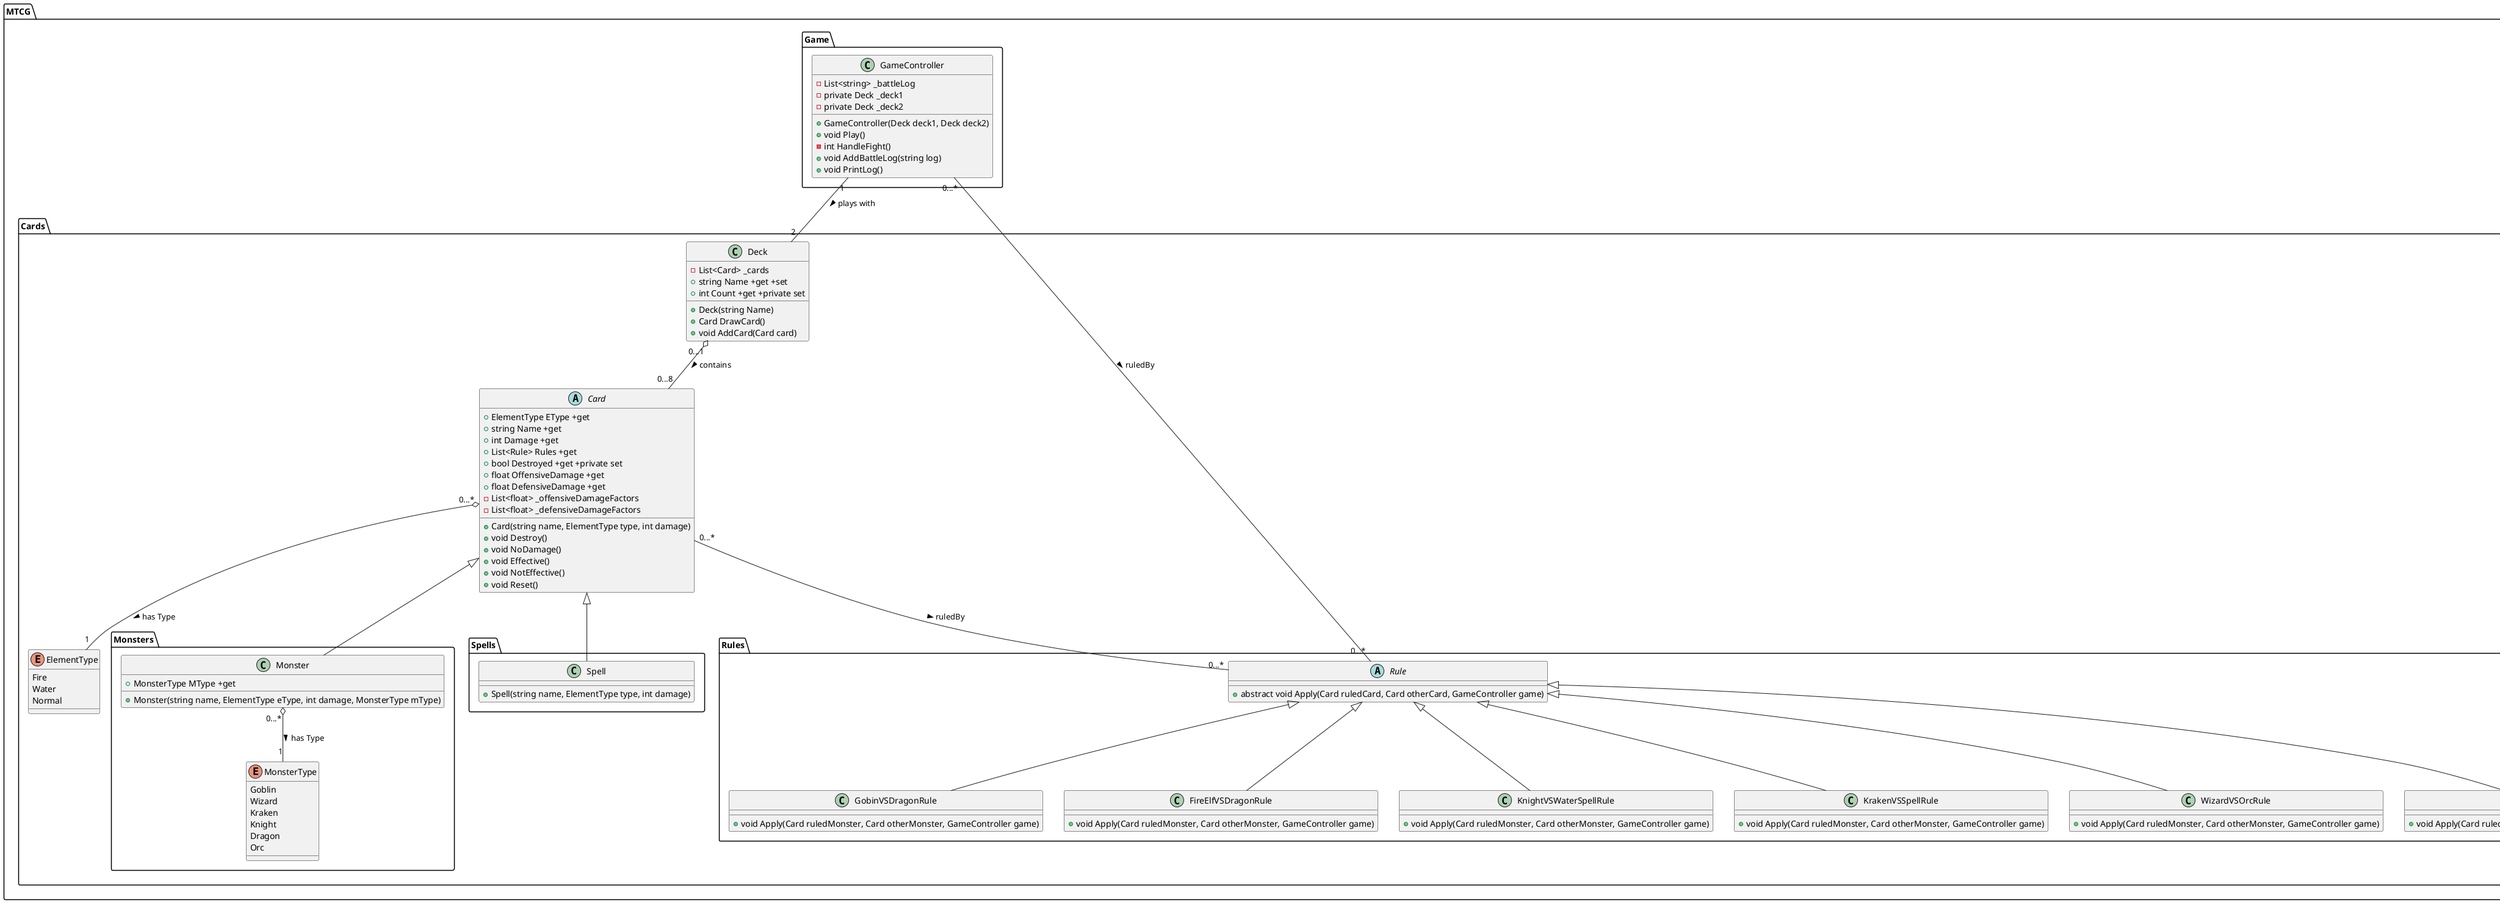 @startuml

    namespace MTCG {
        namespace MTCG.Game {
            class GameController {
                - List<string> _battleLog
                - private Deck _deck1
                - private Deck _deck2
                + GameController(Deck deck1, Deck deck2)
                + void Play()
                - int HandleFight()
                + void AddBattleLog(string log)
                + void PrintLog()
            }
        }

        namespace MTCG.Cards {
            namespace MTCG.Cards.Rules {
                MTCG.Cards.Card "0...*" -- "0...*" Rule : ruledBy >
                MTCG.Game.GameController "0...*" -- "0...*" Rule : ruledBy >
                abstract class Rule {
                    + abstract void Apply(Card ruledCard, Card otherCard, GameController game)
                }

                Rule <|-- GobinVSDragonRule
                class GobinVSDragonRule {
                    + void Apply(Card ruledMonster, Card otherMonster, GameController game)
                }

                Rule <|-- FireElfVSDragonRule
                class FireElfVSDragonRule {
                    + void Apply(Card ruledMonster, Card otherMonster, GameController game)
                }

                Rule <|-- KnightVSWaterSpellRule
                class KnightVSWaterSpellRule {
                    + void Apply(Card ruledMonster, Card otherMonster, GameController game)
                }
                
                Rule <|-- KrakenVSSpellRule
                class KrakenVSSpellRule {
                    + void Apply(Card ruledMonster, Card otherMonster, GameController game)
                }
                
                Rule <|-- WizardVSOrcRule
                class WizardVSOrcRule {
                    + void Apply(Card ruledMonster, Card otherMonster, GameController game)
                }

                Rule <|-- ElementRule
                class ElementRule {
                    + void Apply(Card ruledMonster, Card otherMonster, GameController game)
                }
            }
            class Deck {
                - List<Card> _cards
                {field} + string Name +get +set 
                {field} + int Count +get +private set 
                + Deck(string Name)
                + Card DrawCard()
                + void AddCard(Card card)
            }
            Deck "0...1" o-- "0...8" Card : contains >
            MTCG.Game.GameController "1" -- "2" MTCG.Cards.Deck : plays with >

            enum ElementType {
                Fire
                Water
                Normal
            }

            abstract class Card {
                {field} + ElementType EType +get
                {field} + string Name +get
                {field} + int Damage +get
                {field} + List<Rule> Rules +get
                {field} + bool Destroyed +get +private set
                {field} + float OffensiveDamage +get
                {field} + float DefensiveDamage +get
                - List<float> _offensiveDamageFactors
                - List<float> _defensiveDamageFactors
                + Card(string name, ElementType type, int damage)
                + void Destroy()
                + void NoDamage()
                + void Effective()
                + void NotEffective()
                + void Reset()
            }

            Card "0...*" o-- "1" ElementType : has Type >

            namespace MTCG.Cards.Monsters {
                MTCG.Cards.Card <|-- Monster
                class Monster {
                    + Monster(string name, ElementType eType, int damage, MonsterType mType)
                    {field} + MonsterType MType +get
                }

                Monster "0...*" o-- "1" MonsterType : has Type >
                enum MonsterType {
                    Goblin
                    Wizard
                    Kraken
                    Knight
                    Dragon
                    Orc
                }
            }

            namespace MTCG.Cards.Spells {
                MTCG.Cards.Card <|-- Spell
                class Spell {
                    + Spell(string name, ElementType type, int damage)
                }
            }
        }
    }

@enduml